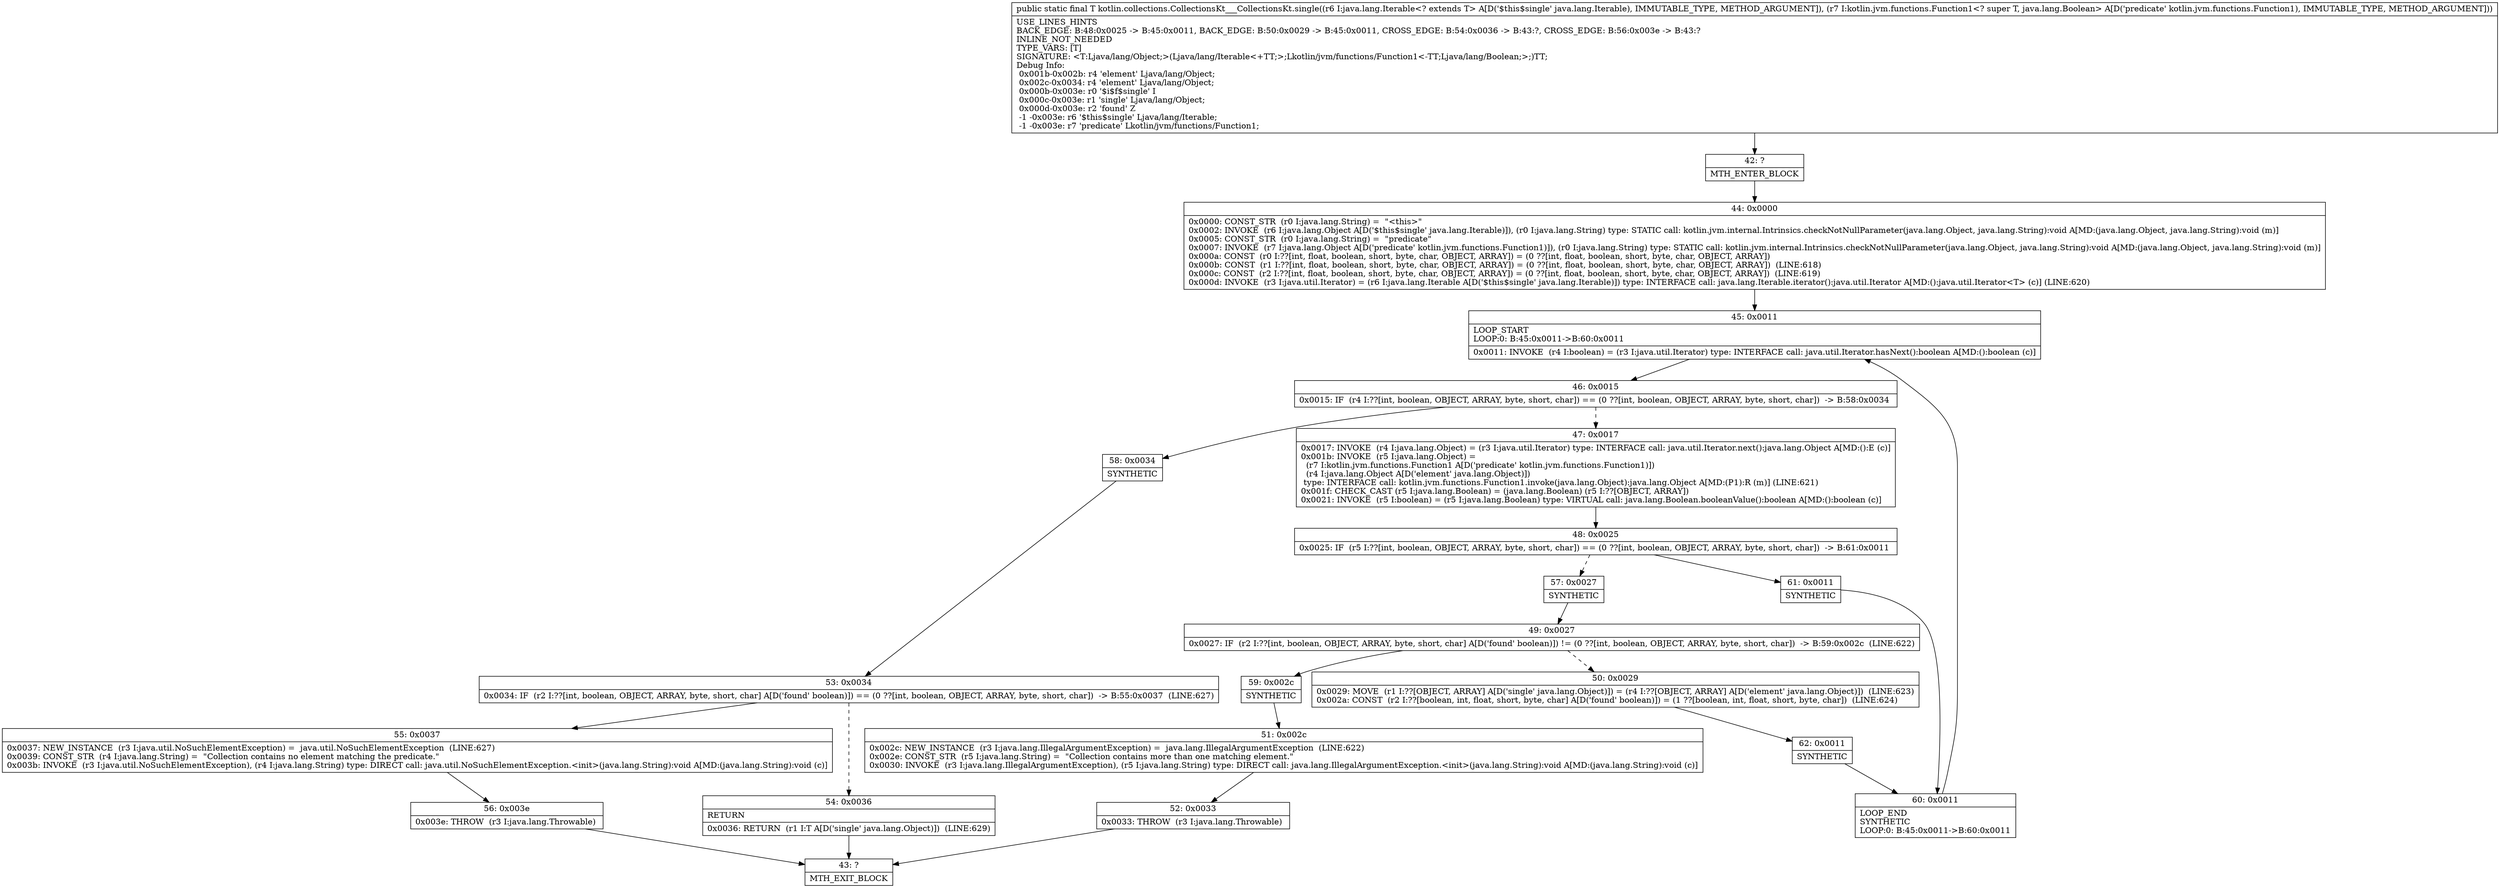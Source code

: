 digraph "CFG forkotlin.collections.CollectionsKt___CollectionsKt.single(Ljava\/lang\/Iterable;Lkotlin\/jvm\/functions\/Function1;)Ljava\/lang\/Object;" {
Node_42 [shape=record,label="{42\:\ ?|MTH_ENTER_BLOCK\l}"];
Node_44 [shape=record,label="{44\:\ 0x0000|0x0000: CONST_STR  (r0 I:java.lang.String) =  \"\<this\>\" \l0x0002: INVOKE  (r6 I:java.lang.Object A[D('$this$single' java.lang.Iterable)]), (r0 I:java.lang.String) type: STATIC call: kotlin.jvm.internal.Intrinsics.checkNotNullParameter(java.lang.Object, java.lang.String):void A[MD:(java.lang.Object, java.lang.String):void (m)]\l0x0005: CONST_STR  (r0 I:java.lang.String) =  \"predicate\" \l0x0007: INVOKE  (r7 I:java.lang.Object A[D('predicate' kotlin.jvm.functions.Function1)]), (r0 I:java.lang.String) type: STATIC call: kotlin.jvm.internal.Intrinsics.checkNotNullParameter(java.lang.Object, java.lang.String):void A[MD:(java.lang.Object, java.lang.String):void (m)]\l0x000a: CONST  (r0 I:??[int, float, boolean, short, byte, char, OBJECT, ARRAY]) = (0 ??[int, float, boolean, short, byte, char, OBJECT, ARRAY]) \l0x000b: CONST  (r1 I:??[int, float, boolean, short, byte, char, OBJECT, ARRAY]) = (0 ??[int, float, boolean, short, byte, char, OBJECT, ARRAY])  (LINE:618)\l0x000c: CONST  (r2 I:??[int, float, boolean, short, byte, char, OBJECT, ARRAY]) = (0 ??[int, float, boolean, short, byte, char, OBJECT, ARRAY])  (LINE:619)\l0x000d: INVOKE  (r3 I:java.util.Iterator) = (r6 I:java.lang.Iterable A[D('$this$single' java.lang.Iterable)]) type: INTERFACE call: java.lang.Iterable.iterator():java.util.Iterator A[MD:():java.util.Iterator\<T\> (c)] (LINE:620)\l}"];
Node_45 [shape=record,label="{45\:\ 0x0011|LOOP_START\lLOOP:0: B:45:0x0011\-\>B:60:0x0011\l|0x0011: INVOKE  (r4 I:boolean) = (r3 I:java.util.Iterator) type: INTERFACE call: java.util.Iterator.hasNext():boolean A[MD:():boolean (c)]\l}"];
Node_46 [shape=record,label="{46\:\ 0x0015|0x0015: IF  (r4 I:??[int, boolean, OBJECT, ARRAY, byte, short, char]) == (0 ??[int, boolean, OBJECT, ARRAY, byte, short, char])  \-\> B:58:0x0034 \l}"];
Node_47 [shape=record,label="{47\:\ 0x0017|0x0017: INVOKE  (r4 I:java.lang.Object) = (r3 I:java.util.Iterator) type: INTERFACE call: java.util.Iterator.next():java.lang.Object A[MD:():E (c)]\l0x001b: INVOKE  (r5 I:java.lang.Object) = \l  (r7 I:kotlin.jvm.functions.Function1 A[D('predicate' kotlin.jvm.functions.Function1)])\l  (r4 I:java.lang.Object A[D('element' java.lang.Object)])\l type: INTERFACE call: kotlin.jvm.functions.Function1.invoke(java.lang.Object):java.lang.Object A[MD:(P1):R (m)] (LINE:621)\l0x001f: CHECK_CAST (r5 I:java.lang.Boolean) = (java.lang.Boolean) (r5 I:??[OBJECT, ARRAY]) \l0x0021: INVOKE  (r5 I:boolean) = (r5 I:java.lang.Boolean) type: VIRTUAL call: java.lang.Boolean.booleanValue():boolean A[MD:():boolean (c)]\l}"];
Node_48 [shape=record,label="{48\:\ 0x0025|0x0025: IF  (r5 I:??[int, boolean, OBJECT, ARRAY, byte, short, char]) == (0 ??[int, boolean, OBJECT, ARRAY, byte, short, char])  \-\> B:61:0x0011 \l}"];
Node_57 [shape=record,label="{57\:\ 0x0027|SYNTHETIC\l}"];
Node_49 [shape=record,label="{49\:\ 0x0027|0x0027: IF  (r2 I:??[int, boolean, OBJECT, ARRAY, byte, short, char] A[D('found' boolean)]) != (0 ??[int, boolean, OBJECT, ARRAY, byte, short, char])  \-\> B:59:0x002c  (LINE:622)\l}"];
Node_50 [shape=record,label="{50\:\ 0x0029|0x0029: MOVE  (r1 I:??[OBJECT, ARRAY] A[D('single' java.lang.Object)]) = (r4 I:??[OBJECT, ARRAY] A[D('element' java.lang.Object)])  (LINE:623)\l0x002a: CONST  (r2 I:??[boolean, int, float, short, byte, char] A[D('found' boolean)]) = (1 ??[boolean, int, float, short, byte, char])  (LINE:624)\l}"];
Node_62 [shape=record,label="{62\:\ 0x0011|SYNTHETIC\l}"];
Node_60 [shape=record,label="{60\:\ 0x0011|LOOP_END\lSYNTHETIC\lLOOP:0: B:45:0x0011\-\>B:60:0x0011\l}"];
Node_59 [shape=record,label="{59\:\ 0x002c|SYNTHETIC\l}"];
Node_51 [shape=record,label="{51\:\ 0x002c|0x002c: NEW_INSTANCE  (r3 I:java.lang.IllegalArgumentException) =  java.lang.IllegalArgumentException  (LINE:622)\l0x002e: CONST_STR  (r5 I:java.lang.String) =  \"Collection contains more than one matching element.\" \l0x0030: INVOKE  (r3 I:java.lang.IllegalArgumentException), (r5 I:java.lang.String) type: DIRECT call: java.lang.IllegalArgumentException.\<init\>(java.lang.String):void A[MD:(java.lang.String):void (c)]\l}"];
Node_52 [shape=record,label="{52\:\ 0x0033|0x0033: THROW  (r3 I:java.lang.Throwable) \l}"];
Node_43 [shape=record,label="{43\:\ ?|MTH_EXIT_BLOCK\l}"];
Node_61 [shape=record,label="{61\:\ 0x0011|SYNTHETIC\l}"];
Node_58 [shape=record,label="{58\:\ 0x0034|SYNTHETIC\l}"];
Node_53 [shape=record,label="{53\:\ 0x0034|0x0034: IF  (r2 I:??[int, boolean, OBJECT, ARRAY, byte, short, char] A[D('found' boolean)]) == (0 ??[int, boolean, OBJECT, ARRAY, byte, short, char])  \-\> B:55:0x0037  (LINE:627)\l}"];
Node_54 [shape=record,label="{54\:\ 0x0036|RETURN\l|0x0036: RETURN  (r1 I:T A[D('single' java.lang.Object)])  (LINE:629)\l}"];
Node_55 [shape=record,label="{55\:\ 0x0037|0x0037: NEW_INSTANCE  (r3 I:java.util.NoSuchElementException) =  java.util.NoSuchElementException  (LINE:627)\l0x0039: CONST_STR  (r4 I:java.lang.String) =  \"Collection contains no element matching the predicate.\" \l0x003b: INVOKE  (r3 I:java.util.NoSuchElementException), (r4 I:java.lang.String) type: DIRECT call: java.util.NoSuchElementException.\<init\>(java.lang.String):void A[MD:(java.lang.String):void (c)]\l}"];
Node_56 [shape=record,label="{56\:\ 0x003e|0x003e: THROW  (r3 I:java.lang.Throwable) \l}"];
MethodNode[shape=record,label="{public static final T kotlin.collections.CollectionsKt___CollectionsKt.single((r6 I:java.lang.Iterable\<? extends T\> A[D('$this$single' java.lang.Iterable), IMMUTABLE_TYPE, METHOD_ARGUMENT]), (r7 I:kotlin.jvm.functions.Function1\<? super T, java.lang.Boolean\> A[D('predicate' kotlin.jvm.functions.Function1), IMMUTABLE_TYPE, METHOD_ARGUMENT]))  | USE_LINES_HINTS\lBACK_EDGE: B:48:0x0025 \-\> B:45:0x0011, BACK_EDGE: B:50:0x0029 \-\> B:45:0x0011, CROSS_EDGE: B:54:0x0036 \-\> B:43:?, CROSS_EDGE: B:56:0x003e \-\> B:43:?\lINLINE_NOT_NEEDED\lTYPE_VARS: [T]\lSIGNATURE: \<T:Ljava\/lang\/Object;\>(Ljava\/lang\/Iterable\<+TT;\>;Lkotlin\/jvm\/functions\/Function1\<\-TT;Ljava\/lang\/Boolean;\>;)TT;\lDebug Info:\l  0x001b\-0x002b: r4 'element' Ljava\/lang\/Object;\l  0x002c\-0x0034: r4 'element' Ljava\/lang\/Object;\l  0x000b\-0x003e: r0 '$i$f$single' I\l  0x000c\-0x003e: r1 'single' Ljava\/lang\/Object;\l  0x000d\-0x003e: r2 'found' Z\l  \-1 \-0x003e: r6 '$this$single' Ljava\/lang\/Iterable;\l  \-1 \-0x003e: r7 'predicate' Lkotlin\/jvm\/functions\/Function1;\l}"];
MethodNode -> Node_42;Node_42 -> Node_44;
Node_44 -> Node_45;
Node_45 -> Node_46;
Node_46 -> Node_47[style=dashed];
Node_46 -> Node_58;
Node_47 -> Node_48;
Node_48 -> Node_57[style=dashed];
Node_48 -> Node_61;
Node_57 -> Node_49;
Node_49 -> Node_50[style=dashed];
Node_49 -> Node_59;
Node_50 -> Node_62;
Node_62 -> Node_60;
Node_60 -> Node_45;
Node_59 -> Node_51;
Node_51 -> Node_52;
Node_52 -> Node_43;
Node_61 -> Node_60;
Node_58 -> Node_53;
Node_53 -> Node_54[style=dashed];
Node_53 -> Node_55;
Node_54 -> Node_43;
Node_55 -> Node_56;
Node_56 -> Node_43;
}

